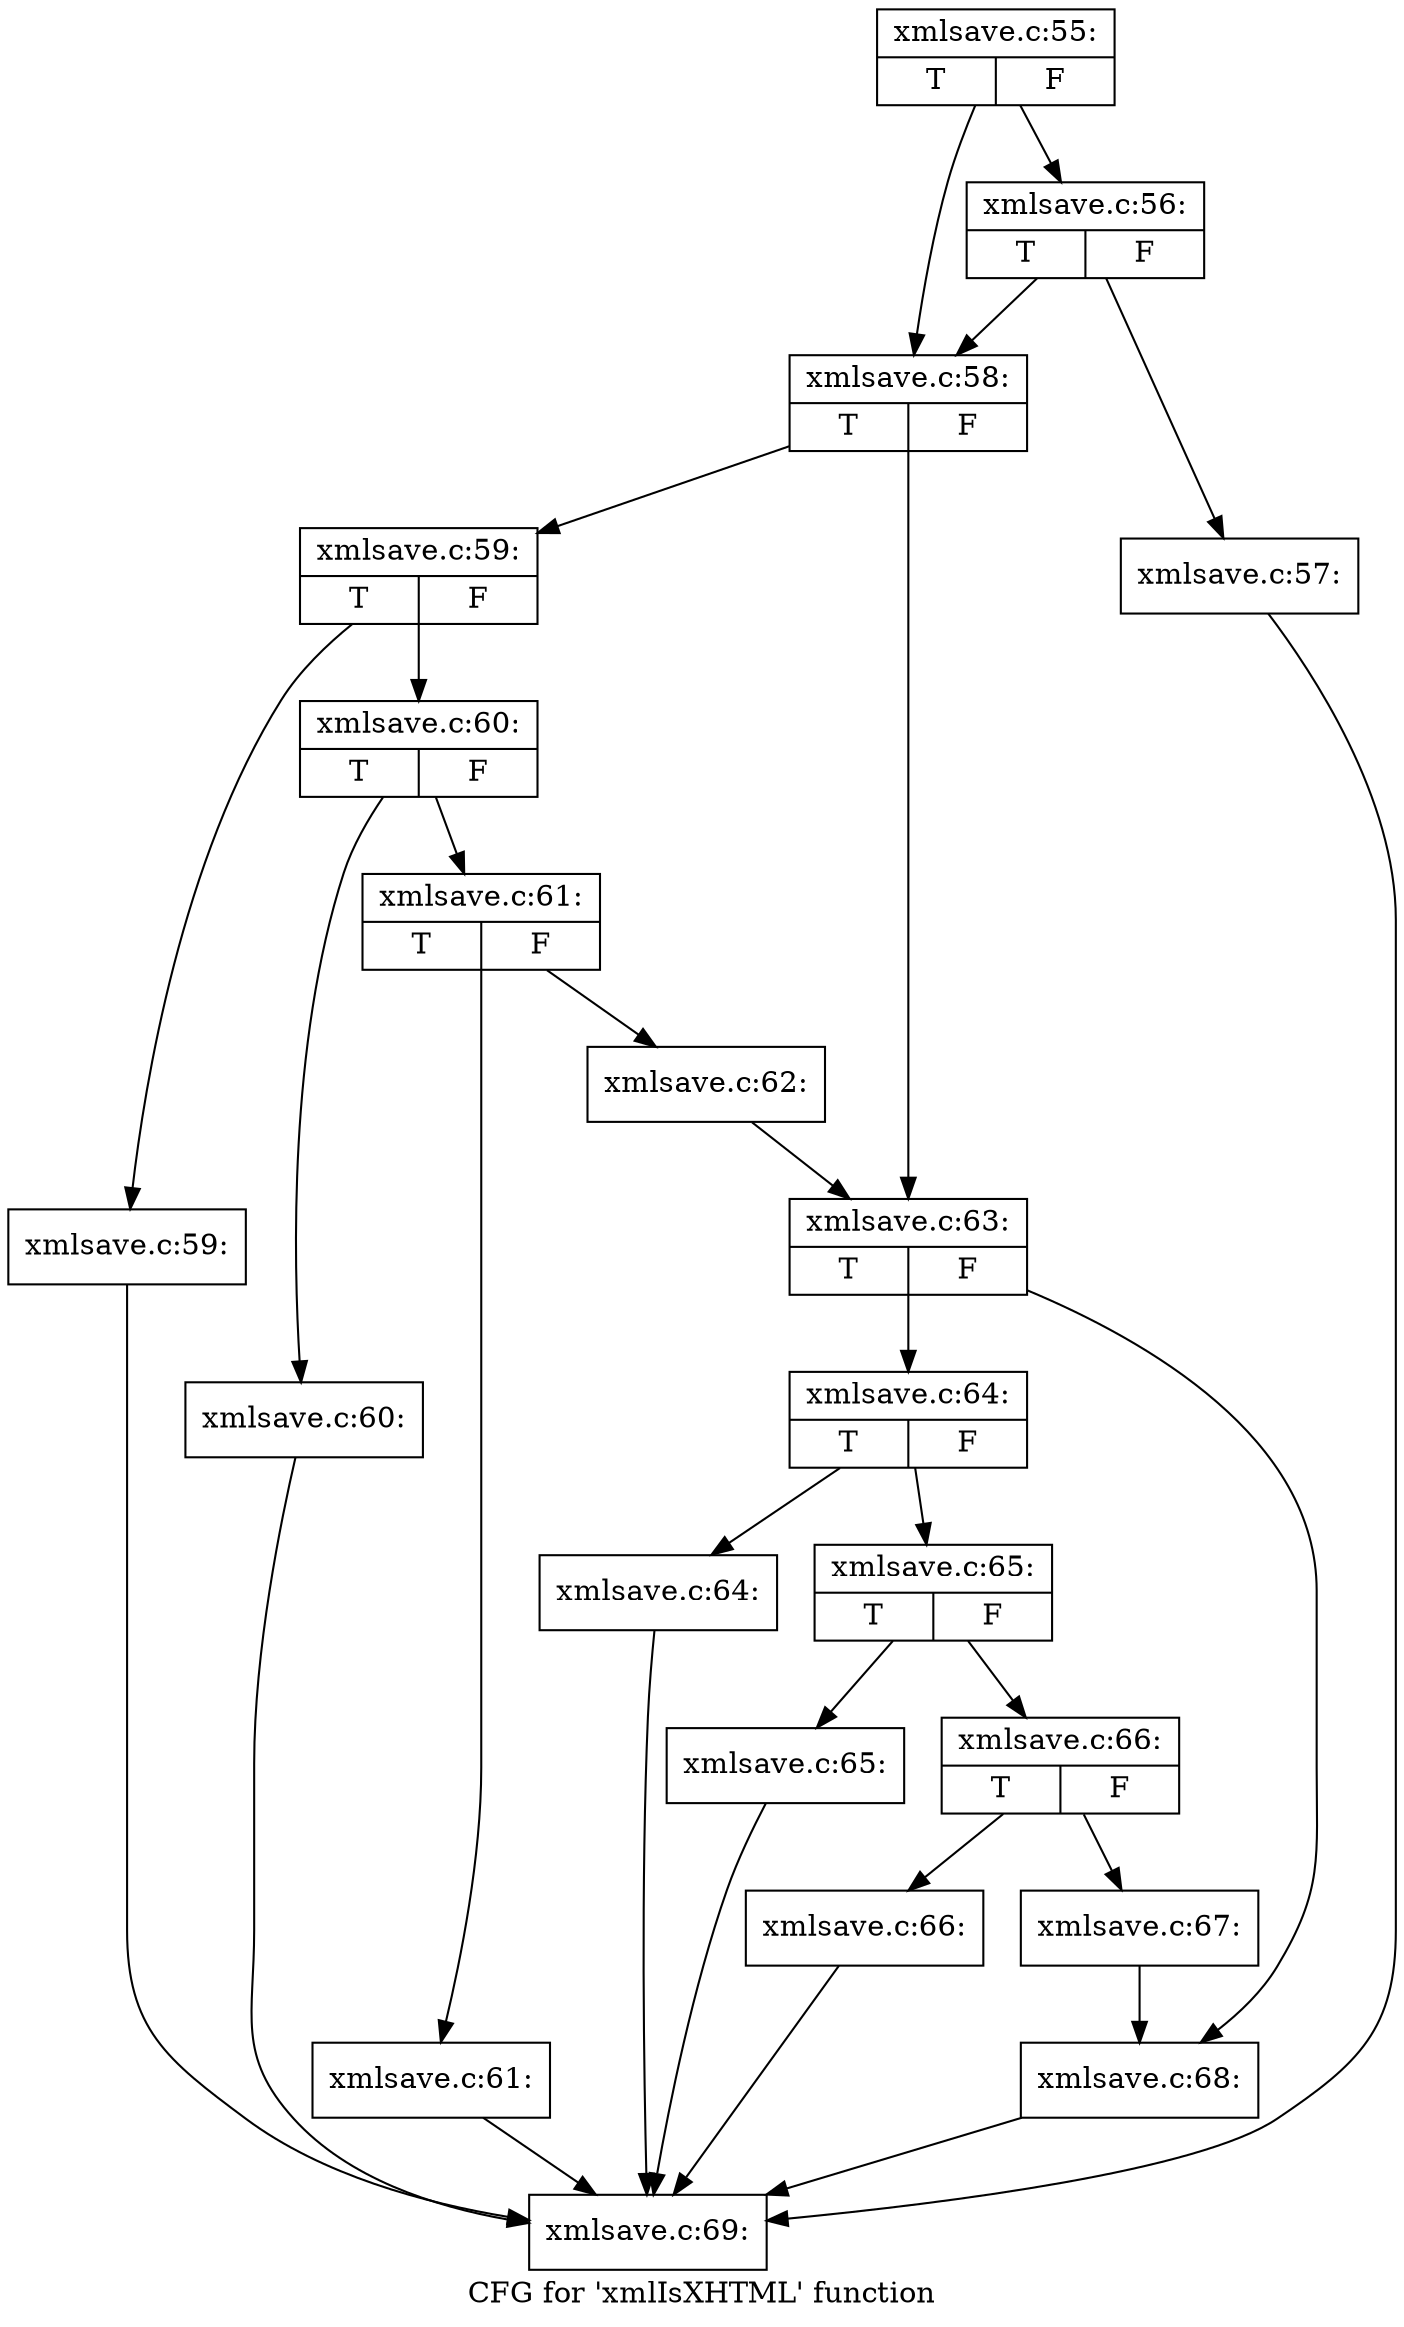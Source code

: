 digraph "CFG for 'xmlIsXHTML' function" {
	label="CFG for 'xmlIsXHTML' function";

	Node0x5658430 [shape=record,label="{xmlsave.c:55:|{<s0>T|<s1>F}}"];
	Node0x5658430 -> Node0x56607f0;
	Node0x5658430 -> Node0x56607a0;
	Node0x56607f0 [shape=record,label="{xmlsave.c:56:|{<s0>T|<s1>F}}"];
	Node0x56607f0 -> Node0x5660750;
	Node0x56607f0 -> Node0x56607a0;
	Node0x5660750 [shape=record,label="{xmlsave.c:57:}"];
	Node0x5660750 -> Node0x56592c0;
	Node0x56607a0 [shape=record,label="{xmlsave.c:58:|{<s0>T|<s1>F}}"];
	Node0x56607a0 -> Node0x5661440;
	Node0x56607a0 -> Node0x5661490;
	Node0x5661440 [shape=record,label="{xmlsave.c:59:|{<s0>T|<s1>F}}"];
	Node0x5661440 -> Node0x56618a0;
	Node0x5661440 -> Node0x56618f0;
	Node0x56618a0 [shape=record,label="{xmlsave.c:59:}"];
	Node0x56618a0 -> Node0x56592c0;
	Node0x56618f0 [shape=record,label="{xmlsave.c:60:|{<s0>T|<s1>F}}"];
	Node0x56618f0 -> Node0x5662e30;
	Node0x56618f0 -> Node0x5662e80;
	Node0x5662e30 [shape=record,label="{xmlsave.c:60:}"];
	Node0x5662e30 -> Node0x56592c0;
	Node0x5662e80 [shape=record,label="{xmlsave.c:61:|{<s0>T|<s1>F}}"];
	Node0x5662e80 -> Node0x56635b0;
	Node0x5662e80 -> Node0x5663600;
	Node0x56635b0 [shape=record,label="{xmlsave.c:61:}"];
	Node0x56635b0 -> Node0x56592c0;
	Node0x5663600 [shape=record,label="{xmlsave.c:62:}"];
	Node0x5663600 -> Node0x5661490;
	Node0x5661490 [shape=record,label="{xmlsave.c:63:|{<s0>T|<s1>F}}"];
	Node0x5661490 -> Node0x56617b0;
	Node0x5661490 -> Node0x5664080;
	Node0x56617b0 [shape=record,label="{xmlsave.c:64:|{<s0>T|<s1>F}}"];
	Node0x56617b0 -> Node0x5664440;
	Node0x56617b0 -> Node0x5664490;
	Node0x5664440 [shape=record,label="{xmlsave.c:64:}"];
	Node0x5664440 -> Node0x56592c0;
	Node0x5664490 [shape=record,label="{xmlsave.c:65:|{<s0>T|<s1>F}}"];
	Node0x5664490 -> Node0x5664b20;
	Node0x5664490 -> Node0x5664b70;
	Node0x5664b20 [shape=record,label="{xmlsave.c:65:}"];
	Node0x5664b20 -> Node0x56592c0;
	Node0x5664b70 [shape=record,label="{xmlsave.c:66:|{<s0>T|<s1>F}}"];
	Node0x5664b70 -> Node0x56652a0;
	Node0x5664b70 -> Node0x56652f0;
	Node0x56652a0 [shape=record,label="{xmlsave.c:66:}"];
	Node0x56652a0 -> Node0x56592c0;
	Node0x56652f0 [shape=record,label="{xmlsave.c:67:}"];
	Node0x56652f0 -> Node0x5664080;
	Node0x5664080 [shape=record,label="{xmlsave.c:68:}"];
	Node0x5664080 -> Node0x56592c0;
	Node0x56592c0 [shape=record,label="{xmlsave.c:69:}"];
}

